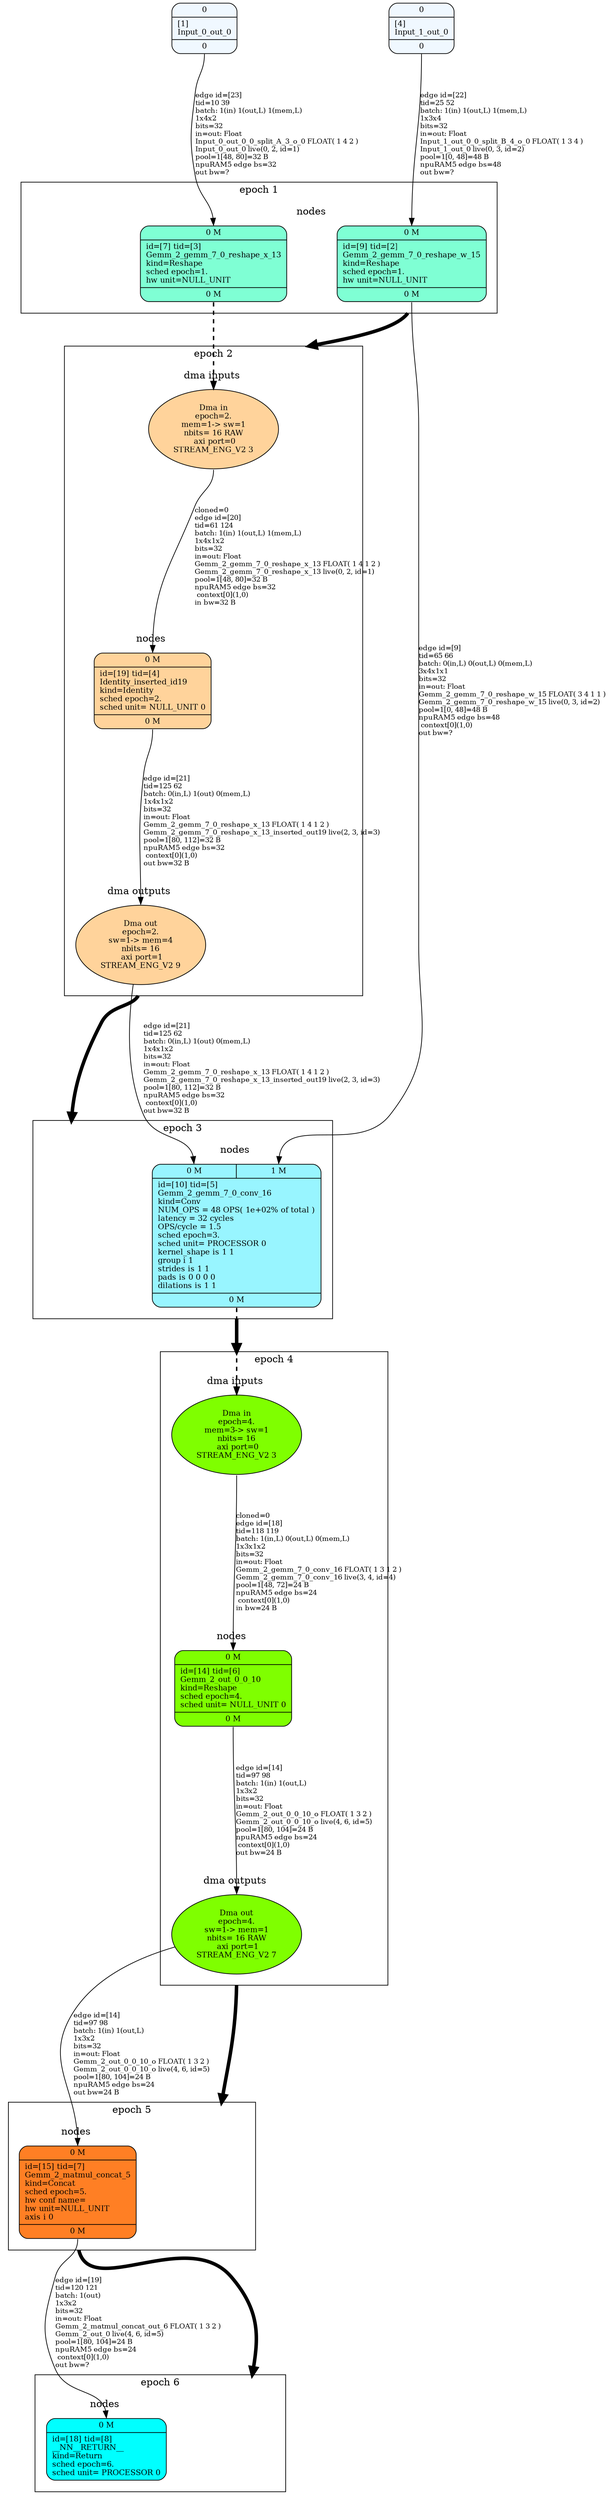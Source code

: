 digraph G {
graph [ fontsize=11 ];
node [ fontsize=11 ];
edge [ fontsize=10 ];
rankdir=BU
ranksep=1.5
nodesep=1
splines=spline
compound=true
Graphinfo [ label="" shape=plaintext, style=rounded, color=black, fontname="Arial-Bold" ];
subgraph cluster_1 { label="epoch 1"; fontsize=14; 
subgraph cluster_1_nodes { label="nodes "; peripheries=0;
Gemm_2_gemm_7_0_reshape_w_15 ; Gemm_2_gemm_7_0_reshape_x_13 ;  }

subgraph cluster_dma_1_in { label=""; peripheries=0;
dummy_1[ style=invis ];  };
 }
subgraph cluster_2 { label="epoch 2"; fontsize=14; 
subgraph cluster_2_nodes { label="nodes "; peripheries=0;
Identity_inserted_id19 ;  }

subgraph cluster_dma_2_in { label="dma inputs "; peripheries=0;
dma_3i2 ;  };

subgraph cluster_dma_2_out { label="dma outputs "; peripheries=0;
dma_9i2 ;  }
 }
Gemm_2_gemm_7_0_reshape_w_15:s -> dma_3i2:n [ltail="cluster_1" lhead=cluster_2 strength=1000 penwidth=5];
subgraph cluster_3 { label="epoch 3"; fontsize=14; 
subgraph cluster_3_nodes { label="nodes "; peripheries=0;
Gemm_2_gemm_7_0_conv_16 ;  }

subgraph cluster_dma_3_in { label=""; peripheries=0;
dummy_3[ style=invis ];  };
 }
dma_9i2:s -> dummy_3:n [ltail="cluster_2" lhead=cluster_3 strength=1000 penwidth=5];
subgraph cluster_4 { label="epoch 4"; fontsize=14; 
subgraph cluster_4_nodes { label="nodes "; peripheries=0;
Gemm_2_out_0_0_10 ;  }

subgraph cluster_dma_4_in { label="dma inputs "; peripheries=0;
dma_3i4 ;  };

subgraph cluster_dma_4_out { label="dma outputs "; peripheries=0;
dma_7i4 ;  }
 }
Gemm_2_gemm_7_0_conv_16:s -> dma_3i4:n [ltail="cluster_3" lhead=cluster_4 strength=1000 penwidth=5];
subgraph cluster_5 { label="epoch 5"; fontsize=14; 
subgraph cluster_5_nodes { label="nodes "; peripheries=0;
Gemm_2_matmul_concat_5 ;  }

subgraph cluster_dma_5_in { label=""; peripheries=0;
dummy_5[ style=invis ];  };
 }
dma_7i4:s -> dummy_5:n [ltail="cluster_4" lhead=cluster_5 strength=1000 penwidth=5];
subgraph cluster_6 { label="epoch 6"; fontsize=14; 
subgraph cluster_6_nodes { label="nodes "; peripheries=0;
__NN__RETURN__ ;  }

subgraph cluster_dma_6_in { label=""; peripheries=0;
dummy_6[ style=invis ];  };
 }
Gemm_2_matmul_concat_5:s -> dummy_6:n [ltail="cluster_5" lhead=cluster_6 strength=1000 penwidth=5];
Input_1_out_0 [ label="{ { <i0> 0} |  [4]\lInput_1_out_0 | { <o0> 0} }", shape=record, fillcolor="aliceblue", style="rounded,filled"  ] ;
Input_0_out_0 [ label="{ { <i0> 0} |  [1]\lInput_0_out_0 | { <o0> 0} }", shape=record, fillcolor="aliceblue", style="rounded,filled"  ] ;
Gemm_2_gemm_7_0_reshape_w_15 [ label="{ { < i0>  0 M } | id=[9] tid=[2]\lGemm_2_gemm_7_0_reshape_w_15\lkind=Reshape\lsched epoch=1.\lhw unit=NULL_UNIT\l | { < o0>  0 M } }", shape=record, fillcolor="aquamarine", style="rounded,filled"  ] ;
Gemm_2_gemm_7_0_reshape_x_13 [ label="{ { < i0>  0 M } | id=[7] tid=[3]\lGemm_2_gemm_7_0_reshape_x_13\lkind=Reshape\lsched epoch=1.\lhw unit=NULL_UNIT\l | { < o0>  0 M } }", shape=record, fillcolor="aquamarine", style="rounded,filled"  ] ;
dma_9i2 [ label="Dma out\nepoch=2.\nsw=1-> mem=4
nbits= 16
 axi port=1\nSTREAM_ENG_V2 9", shape=ellipse, width=0.1, fillcolor="burlywood1", style="rounded,filled"  ]
Identity_inserted_id19:o0:s->dma_9i2:n [ label="edge id=[21]\ltid=125 62\lbatch: 0(in,L) 1(out) 0(mem,L) \l1x4x1x2\lbits=32\lin=out: Float\lGemm_2_gemm_7_0_reshape_x_13 FLOAT( 1 4 1 2 )\lGemm_2_gemm_7_0_reshape_x_13_inserted_out19 live(2, 3, id=3)\lpool=1[80, 112]=32 B\lnpuRAM5 edge bs=32\l context[0](1,0)\lout bw=32 B\l" ]; 
dma_3i2 [ label="Dma in\nepoch=2.\nmem=1-> sw=1
nbits= 16 RAW
 axi port=0\nSTREAM_ENG_V2 3", shape=ellipse, width=0.1, fillcolor="burlywood1", style="rounded,filled"  ]
Identity_inserted_id19 [ label="{ { < i0>  0 M } | id=[19] tid=[4]\lIdentity_inserted_id19\lkind=Identity\lsched epoch=2.\lsched unit= NULL_UNIT 0\l | { < o0>  0 M } }", shape=record, fillcolor="burlywood1", style="rounded,filled"  ] ;
Gemm_2_gemm_7_0_conv_16 [ label="{ { < i0>  0 M  | < i1>  1 M } | id=[10] tid=[5]\lGemm_2_gemm_7_0_conv_16\lkind=Conv\lNUM_OPS = 48 OPS( 1e+02% of total )\llatency = 32 cycles\lOPS/cycle = 1.5\lsched epoch=3.\lsched unit= PROCESSOR 0\lkernel_shape is 1 1\lgroup i 1\lstrides is 1 1\lpads is 0 0 0 0\ldilations is 1 1\l | { < o0>  0 M } }", shape=record, fillcolor="cadetblue1", style="rounded,filled"  ] ;
dma_7i4 [ label="Dma out\nepoch=4.\nsw=1-> mem=1
nbits= 16 RAW
 axi port=1\nSTREAM_ENG_V2 7", shape=ellipse, width=0.1, fillcolor="chartreuse", style="rounded,filled"  ]
Gemm_2_out_0_0_10:o0:s->dma_7i4:n [ label="edge id=[14]\ltid=97 98\lbatch: 1(in) 1(out,L) \l1x3x2\lbits=32\lin=out: Float\lGemm_2_out_0_0_10_o FLOAT( 1 3 2 )\lGemm_2_out_0_0_10_o live(4, 6, id=5)\lpool=1[80, 104]=24 B\lnpuRAM5 edge bs=24\l context[0](1,0)\lout bw=24 B\l" ]; 
dma_3i4 [ label="Dma in\nepoch=4.\nmem=3-> sw=1
nbits= 16
 axi port=0\nSTREAM_ENG_V2 3", shape=ellipse, width=0.1, fillcolor="chartreuse", style="rounded,filled"  ]
Gemm_2_out_0_0_10 [ label="{ { < i0>  0 M } | id=[14] tid=[6]\lGemm_2_out_0_0_10\lkind=Reshape\lsched epoch=4.\lsched unit= NULL_UNIT 0\l | { < o0>  0 M } }", shape=record, fillcolor="chartreuse", style="rounded,filled"  ] ;
Gemm_2_matmul_concat_5 [ label="{ { < i0>  0 M } | id=[15] tid=[7]\lGemm_2_matmul_concat_5\lkind=Concat\lsched epoch=5.\lhw conf name=\lhw unit=NULL_UNIT\laxis i 0\l | { < o0>  0 M } }", shape=record, fillcolor="chocolate1", style="rounded,filled"  ] ;
__NN__RETURN__ [ label="{ { < i0>  0 M } | id=[18] tid=[8]\l__NN__RETURN__\lkind=Return\lsched epoch=6.\lsched unit= PROCESSOR 0\l}", shape=record, fillcolor="cyan", style="rounded,filled"  ] ;
Gemm_2_gemm_7_0_reshape_w_15:o0:s->Gemm_2_gemm_7_0_conv_16:i1:n [ label="edge id=[9]\ltid=65 66\lbatch: 0(in,L) 0(out,L) 0(mem,L) \l3x4x1x1\lbits=32\lin=out: Float\lGemm_2_gemm_7_0_reshape_w_15 FLOAT( 3 4 1 1 )\lGemm_2_gemm_7_0_reshape_w_15 live(0, 3, id=2)\lpool=1[0, 48]=48 B\lnpuRAM5 edge bs=48\l context[0](1,0)\lout bw=?\l" ]; 
dma_7i4->Gemm_2_matmul_concat_5:i0:n [ label="edge id=[14]\ltid=97 98\lbatch: 1(in) 1(out,L) \l1x3x2\lbits=32\lin=out: Float\lGemm_2_out_0_0_10_o FLOAT( 1 3 2 )\lGemm_2_out_0_0_10_o live(4, 6, id=5)\lpool=1[80, 104]=24 B\lnpuRAM5 edge bs=24\lout bw=24 B\l" ]; 
Gemm_2_gemm_7_0_conv_16:o0:s->dma_3i4:n [ penwidth=2, style=dashed  ]; 
dma_3i4:s->Gemm_2_out_0_0_10:i0:n [ label="cloned=0\ledge id=[18]\ltid=118 119\lbatch: 1(in,L) 0(out,L) 0(mem,L) \l1x3x1x2\lbits=32\lin=out: Float\lGemm_2_gemm_7_0_conv_16 FLOAT( 1 3 1 2 )\lGemm_2_gemm_7_0_conv_16 live(3, 4, id=4)\lpool=1[48, 72]=24 B\lnpuRAM5 edge bs=24\l context[0](1,0)\lin bw=24 B\l"   ]; 
Gemm_2_matmul_concat_5:o0:s->__NN__RETURN__:i0:n [ label="edge id=[19]\ltid=120 121\lbatch: 1(out) \l1x3x2\lbits=32\lin=out: Float\lGemm_2_matmul_concat_out_6 FLOAT( 1 3 2 )\lGemm_2_out_0 live(4, 6, id=5)\lpool=1[80, 104]=24 B\lnpuRAM5 edge bs=24\l context[0](1,0)\lout bw=?\l" ]; 
Gemm_2_gemm_7_0_reshape_x_13:o0:s->dma_3i2:n [ penwidth=2, style=dashed  ]; 
dma_3i2:s->Identity_inserted_id19:i0:n [ label="cloned=0\ledge id=[20]\ltid=61 124\lbatch: 1(in) 1(out,L) 1(mem,L) \l1x4x1x2\lbits=32\lin=out: Float\lGemm_2_gemm_7_0_reshape_x_13 FLOAT( 1 4 1 2 )\lGemm_2_gemm_7_0_reshape_x_13 live(0, 2, id=1)\lpool=1[48, 80]=32 B\lnpuRAM5 edge bs=32\l context[0](1,0)\lin bw=32 B\l"   ]; 
dma_9i2->Gemm_2_gemm_7_0_conv_16:i0:n [ label="edge id=[21]\ltid=125 62\lbatch: 0(in,L) 1(out) 0(mem,L) \l1x4x1x2\lbits=32\lin=out: Float\lGemm_2_gemm_7_0_reshape_x_13 FLOAT( 1 4 1 2 )\lGemm_2_gemm_7_0_reshape_x_13_inserted_out19 live(2, 3, id=3)\lpool=1[80, 112]=32 B\lnpuRAM5 edge bs=32\l context[0](1,0)\lout bw=32 B\l" ]; 
Input_1_out_0:o0:s->Gemm_2_gemm_7_0_reshape_w_15:i0:n [ label="edge id=[22]\ltid=25 52\lbatch: 1(in) 1(out,L) 1(mem,L) \l1x3x4\lbits=32\lin=out: Float\lInput_1_out_0_0_split_B_4_o_0 FLOAT( 1 3 4 )\lInput_1_out_0 live(0, 3, id=2)\lpool=1[0, 48]=48 B\lnpuRAM5 edge bs=48\lout bw=?\l" ]; 
Input_0_out_0:o0:s->Gemm_2_gemm_7_0_reshape_x_13:i0:n [ label="edge id=[23]\ltid=10 39\lbatch: 1(in) 1(out,L) 1(mem,L) \l1x4x2\lbits=32\lin=out: Float\lInput_0_out_0_0_split_A_3_o_0 FLOAT( 1 4 2 )\lInput_0_out_0 live(0, 2, id=1)\lpool=1[48, 80]=32 B\lnpuRAM5 edge bs=32\lout bw=?\l" ]; 
}
